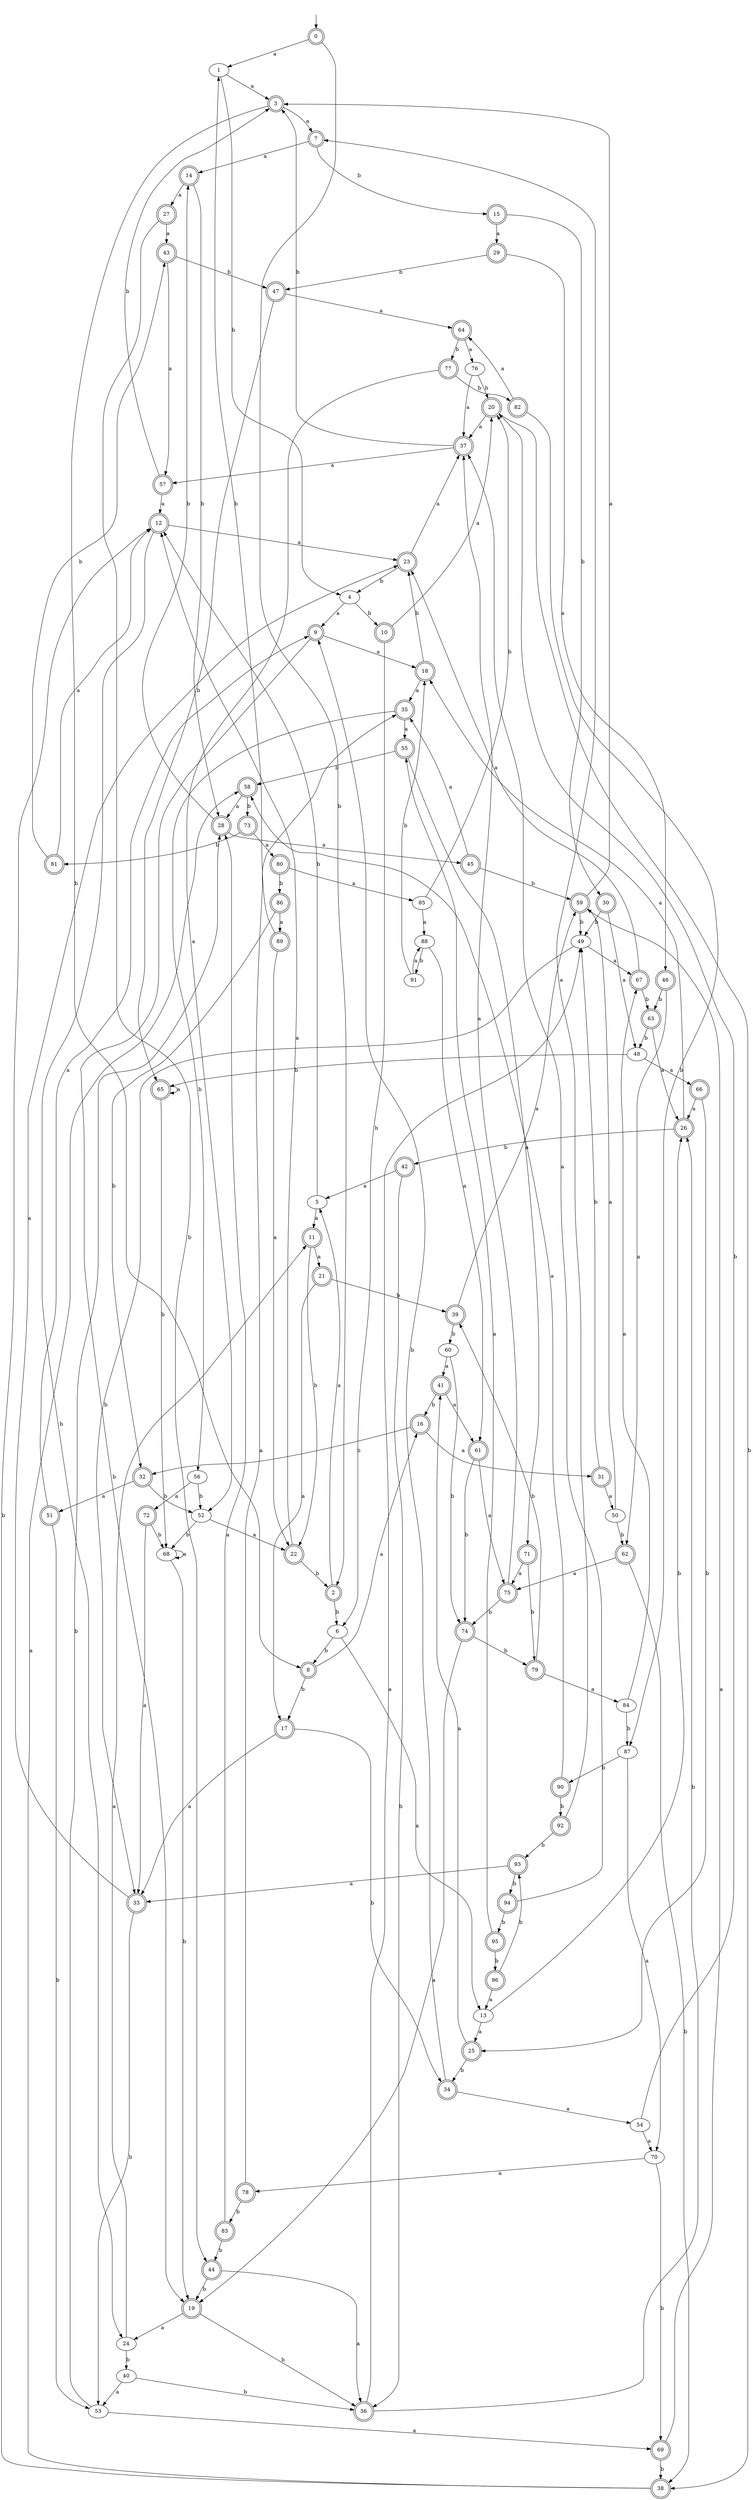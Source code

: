 digraph RandomDFA {
  __start0 [label="", shape=none];
  __start0 -> 0 [label=""];
  0 [shape=circle] [shape=doublecircle]
  0 -> 1 [label="a"]
  0 -> 2 [label="b"]
  1
  1 -> 3 [label="a"]
  1 -> 4 [label="b"]
  2 [shape=doublecircle]
  2 -> 5 [label="a"]
  2 -> 6 [label="b"]
  3 [shape=doublecircle]
  3 -> 7 [label="a"]
  3 -> 8 [label="b"]
  4
  4 -> 9 [label="a"]
  4 -> 10 [label="b"]
  5
  5 -> 11 [label="a"]
  5 -> 12 [label="b"]
  6
  6 -> 13 [label="a"]
  6 -> 8 [label="b"]
  7 [shape=doublecircle]
  7 -> 14 [label="a"]
  7 -> 15 [label="b"]
  8 [shape=doublecircle]
  8 -> 16 [label="a"]
  8 -> 17 [label="b"]
  9 [shape=doublecircle]
  9 -> 18 [label="a"]
  9 -> 19 [label="b"]
  10 [shape=doublecircle]
  10 -> 20 [label="a"]
  10 -> 6 [label="b"]
  11 [shape=doublecircle]
  11 -> 21 [label="a"]
  11 -> 22 [label="b"]
  12 [shape=doublecircle]
  12 -> 23 [label="a"]
  12 -> 24 [label="b"]
  13
  13 -> 25 [label="a"]
  13 -> 26 [label="b"]
  14 [shape=doublecircle]
  14 -> 27 [label="a"]
  14 -> 28 [label="b"]
  15 [shape=doublecircle]
  15 -> 29 [label="a"]
  15 -> 30 [label="b"]
  16 [shape=doublecircle]
  16 -> 31 [label="a"]
  16 -> 32 [label="b"]
  17 [shape=doublecircle]
  17 -> 33 [label="a"]
  17 -> 34 [label="b"]
  18 [shape=doublecircle]
  18 -> 35 [label="a"]
  18 -> 23 [label="b"]
  19 [shape=doublecircle]
  19 -> 24 [label="a"]
  19 -> 36 [label="b"]
  20 [shape=doublecircle]
  20 -> 37 [label="a"]
  20 -> 38 [label="b"]
  21 [shape=doublecircle]
  21 -> 17 [label="a"]
  21 -> 39 [label="b"]
  22 [shape=doublecircle]
  22 -> 12 [label="a"]
  22 -> 2 [label="b"]
  23 [shape=doublecircle]
  23 -> 37 [label="a"]
  23 -> 4 [label="b"]
  24
  24 -> 11 [label="a"]
  24 -> 40 [label="b"]
  25 [shape=doublecircle]
  25 -> 41 [label="a"]
  25 -> 34 [label="b"]
  26 [shape=doublecircle]
  26 -> 18 [label="a"]
  26 -> 42 [label="b"]
  27 [shape=doublecircle]
  27 -> 43 [label="a"]
  27 -> 44 [label="b"]
  28 [shape=doublecircle]
  28 -> 45 [label="a"]
  28 -> 14 [label="b"]
  29 [shape=doublecircle]
  29 -> 46 [label="a"]
  29 -> 47 [label="b"]
  30 [shape=doublecircle]
  30 -> 48 [label="a"]
  30 -> 49 [label="b"]
  31 [shape=doublecircle]
  31 -> 50 [label="a"]
  31 -> 49 [label="b"]
  32 [shape=doublecircle]
  32 -> 51 [label="a"]
  32 -> 52 [label="b"]
  33 [shape=doublecircle]
  33 -> 23 [label="a"]
  33 -> 53 [label="b"]
  34 [shape=doublecircle]
  34 -> 54 [label="a"]
  34 -> 9 [label="b"]
  35 [shape=doublecircle]
  35 -> 55 [label="a"]
  35 -> 56 [label="b"]
  36 [shape=doublecircle]
  36 -> 49 [label="a"]
  36 -> 26 [label="b"]
  37 [shape=doublecircle]
  37 -> 57 [label="a"]
  37 -> 3 [label="b"]
  38 [shape=doublecircle]
  38 -> 58 [label="a"]
  38 -> 12 [label="b"]
  39 [shape=doublecircle]
  39 -> 59 [label="a"]
  39 -> 60 [label="b"]
  40
  40 -> 53 [label="a"]
  40 -> 36 [label="b"]
  41 [shape=doublecircle]
  41 -> 61 [label="a"]
  41 -> 16 [label="b"]
  42 [shape=doublecircle]
  42 -> 5 [label="a"]
  42 -> 36 [label="b"]
  43 [shape=doublecircle]
  43 -> 57 [label="a"]
  43 -> 47 [label="b"]
  44 [shape=doublecircle]
  44 -> 36 [label="a"]
  44 -> 19 [label="b"]
  45 [shape=doublecircle]
  45 -> 35 [label="a"]
  45 -> 59 [label="b"]
  46 [shape=doublecircle]
  46 -> 62 [label="a"]
  46 -> 63 [label="b"]
  47 [shape=doublecircle]
  47 -> 64 [label="a"]
  47 -> 65 [label="b"]
  48
  48 -> 66 [label="a"]
  48 -> 65 [label="b"]
  49
  49 -> 67 [label="a"]
  49 -> 33 [label="b"]
  50
  50 -> 59 [label="a"]
  50 -> 62 [label="b"]
  51 [shape=doublecircle]
  51 -> 9 [label="a"]
  51 -> 53 [label="b"]
  52
  52 -> 22 [label="a"]
  52 -> 68 [label="b"]
  53
  53 -> 69 [label="a"]
  53 -> 28 [label="b"]
  54
  54 -> 70 [label="a"]
  54 -> 20 [label="b"]
  55 [shape=doublecircle]
  55 -> 71 [label="a"]
  55 -> 58 [label="b"]
  56
  56 -> 72 [label="a"]
  56 -> 52 [label="b"]
  57 [shape=doublecircle]
  57 -> 12 [label="a"]
  57 -> 3 [label="b"]
  58 [shape=doublecircle]
  58 -> 28 [label="a"]
  58 -> 73 [label="b"]
  59 [shape=doublecircle]
  59 -> 3 [label="a"]
  59 -> 49 [label="b"]
  60
  60 -> 41 [label="a"]
  60 -> 74 [label="b"]
  61 [shape=doublecircle]
  61 -> 75 [label="a"]
  61 -> 74 [label="b"]
  62 [shape=doublecircle]
  62 -> 75 [label="a"]
  62 -> 38 [label="b"]
  63 [shape=doublecircle]
  63 -> 26 [label="a"]
  63 -> 48 [label="b"]
  64 [shape=doublecircle]
  64 -> 76 [label="a"]
  64 -> 77 [label="b"]
  65 [shape=doublecircle]
  65 -> 65 [label="a"]
  65 -> 68 [label="b"]
  66 [shape=doublecircle]
  66 -> 26 [label="a"]
  66 -> 25 [label="b"]
  67 [shape=doublecircle]
  67 -> 23 [label="a"]
  67 -> 63 [label="b"]
  68
  68 -> 68 [label="a"]
  68 -> 19 [label="b"]
  69 [shape=doublecircle]
  69 -> 59 [label="a"]
  69 -> 38 [label="b"]
  70
  70 -> 78 [label="a"]
  70 -> 69 [label="b"]
  71 [shape=doublecircle]
  71 -> 75 [label="a"]
  71 -> 79 [label="b"]
  72 [shape=doublecircle]
  72 -> 33 [label="a"]
  72 -> 68 [label="b"]
  73 [shape=doublecircle]
  73 -> 80 [label="a"]
  73 -> 81 [label="b"]
  74 [shape=doublecircle]
  74 -> 19 [label="a"]
  74 -> 79 [label="b"]
  75 [shape=doublecircle]
  75 -> 37 [label="a"]
  75 -> 74 [label="b"]
  76
  76 -> 37 [label="a"]
  76 -> 20 [label="b"]
  77 [shape=doublecircle]
  77 -> 52 [label="a"]
  77 -> 82 [label="b"]
  78 [shape=doublecircle]
  78 -> 35 [label="a"]
  78 -> 83 [label="b"]
  79 [shape=doublecircle]
  79 -> 84 [label="a"]
  79 -> 39 [label="b"]
  80 [shape=doublecircle]
  80 -> 85 [label="a"]
  80 -> 86 [label="b"]
  81 [shape=doublecircle]
  81 -> 12 [label="a"]
  81 -> 43 [label="b"]
  82 [shape=doublecircle]
  82 -> 64 [label="a"]
  82 -> 87 [label="b"]
  83 [shape=doublecircle]
  83 -> 28 [label="a"]
  83 -> 44 [label="b"]
  84
  84 -> 67 [label="a"]
  84 -> 87 [label="b"]
  85
  85 -> 88 [label="a"]
  85 -> 20 [label="b"]
  86 [shape=doublecircle]
  86 -> 89 [label="a"]
  86 -> 32 [label="b"]
  87
  87 -> 70 [label="a"]
  87 -> 90 [label="b"]
  88
  88 -> 61 [label="a"]
  88 -> 91 [label="b"]
  89 [shape=doublecircle]
  89 -> 22 [label="a"]
  89 -> 1 [label="b"]
  90 [shape=doublecircle]
  90 -> 58 [label="a"]
  90 -> 92 [label="b"]
  91
  91 -> 88 [label="a"]
  91 -> 18 [label="b"]
  92 [shape=doublecircle]
  92 -> 7 [label="a"]
  92 -> 93 [label="b"]
  93 [shape=doublecircle]
  93 -> 33 [label="a"]
  93 -> 94 [label="b"]
  94 [shape=doublecircle]
  94 -> 37 [label="a"]
  94 -> 95 [label="b"]
  95 [shape=doublecircle]
  95 -> 55 [label="a"]
  95 -> 96 [label="b"]
  96 [shape=doublecircle]
  96 -> 13 [label="a"]
  96 -> 93 [label="b"]
}
